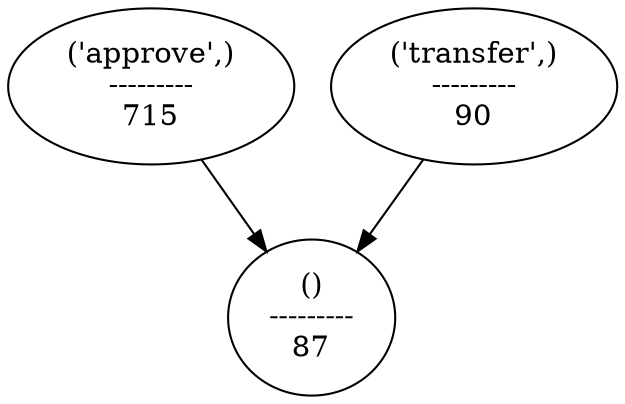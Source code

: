 strict digraph  {
"('approve',)\n---------\n715";
"()\n---------\n87";
"('transfer',)\n---------\n90";
"('approve',)\n---------\n715" -> "()\n---------\n87";
"('transfer',)\n---------\n90" -> "()\n---------\n87";
}
